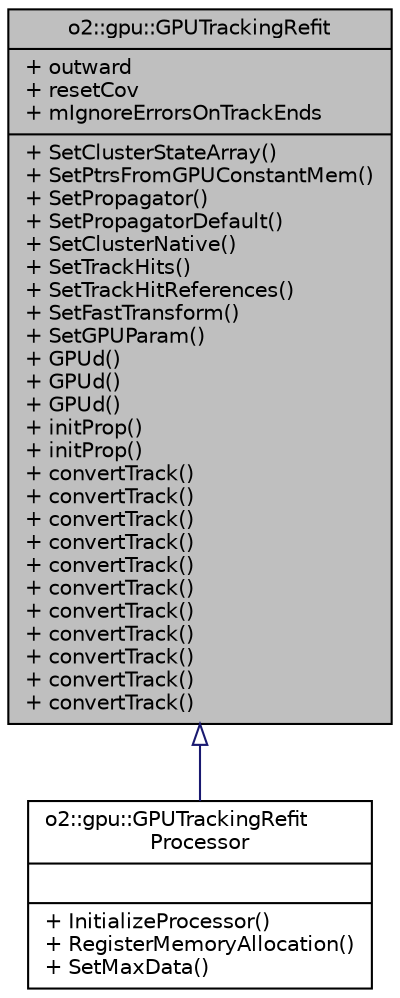digraph "o2::gpu::GPUTrackingRefit"
{
 // INTERACTIVE_SVG=YES
  bgcolor="transparent";
  edge [fontname="Helvetica",fontsize="10",labelfontname="Helvetica",labelfontsize="10"];
  node [fontname="Helvetica",fontsize="10",shape=record];
  Node0 [label="{o2::gpu::GPUTrackingRefit\n|+ outward\l+ resetCov\l+ mIgnoreErrorsOnTrackEnds\l|+ SetClusterStateArray()\l+ SetPtrsFromGPUConstantMem()\l+ SetPropagator()\l+ SetPropagatorDefault()\l+ SetClusterNative()\l+ SetTrackHits()\l+ SetTrackHitReferences()\l+ SetFastTransform()\l+ SetGPUParam()\l+ GPUd()\l+ GPUd()\l+ GPUd()\l+ initProp()\l+ initProp()\l+ convertTrack()\l+ convertTrack()\l+ convertTrack()\l+ convertTrack()\l+ convertTrack()\l+ convertTrack()\l+ convertTrack()\l+ convertTrack()\l+ convertTrack()\l+ convertTrack()\l+ convertTrack()\l}",height=0.2,width=0.4,color="black", fillcolor="grey75", style="filled", fontcolor="black"];
  Node0 -> Node1 [dir="back",color="midnightblue",fontsize="10",style="solid",arrowtail="onormal",fontname="Helvetica"];
  Node1 [label="{o2::gpu::GPUTrackingRefit\lProcessor\n||+ InitializeProcessor()\l+ RegisterMemoryAllocation()\l+ SetMaxData()\l}",height=0.2,width=0.4,color="black",URL="$d4/d70/classo2_1_1gpu_1_1GPUTrackingRefitProcessor.html"];
}
